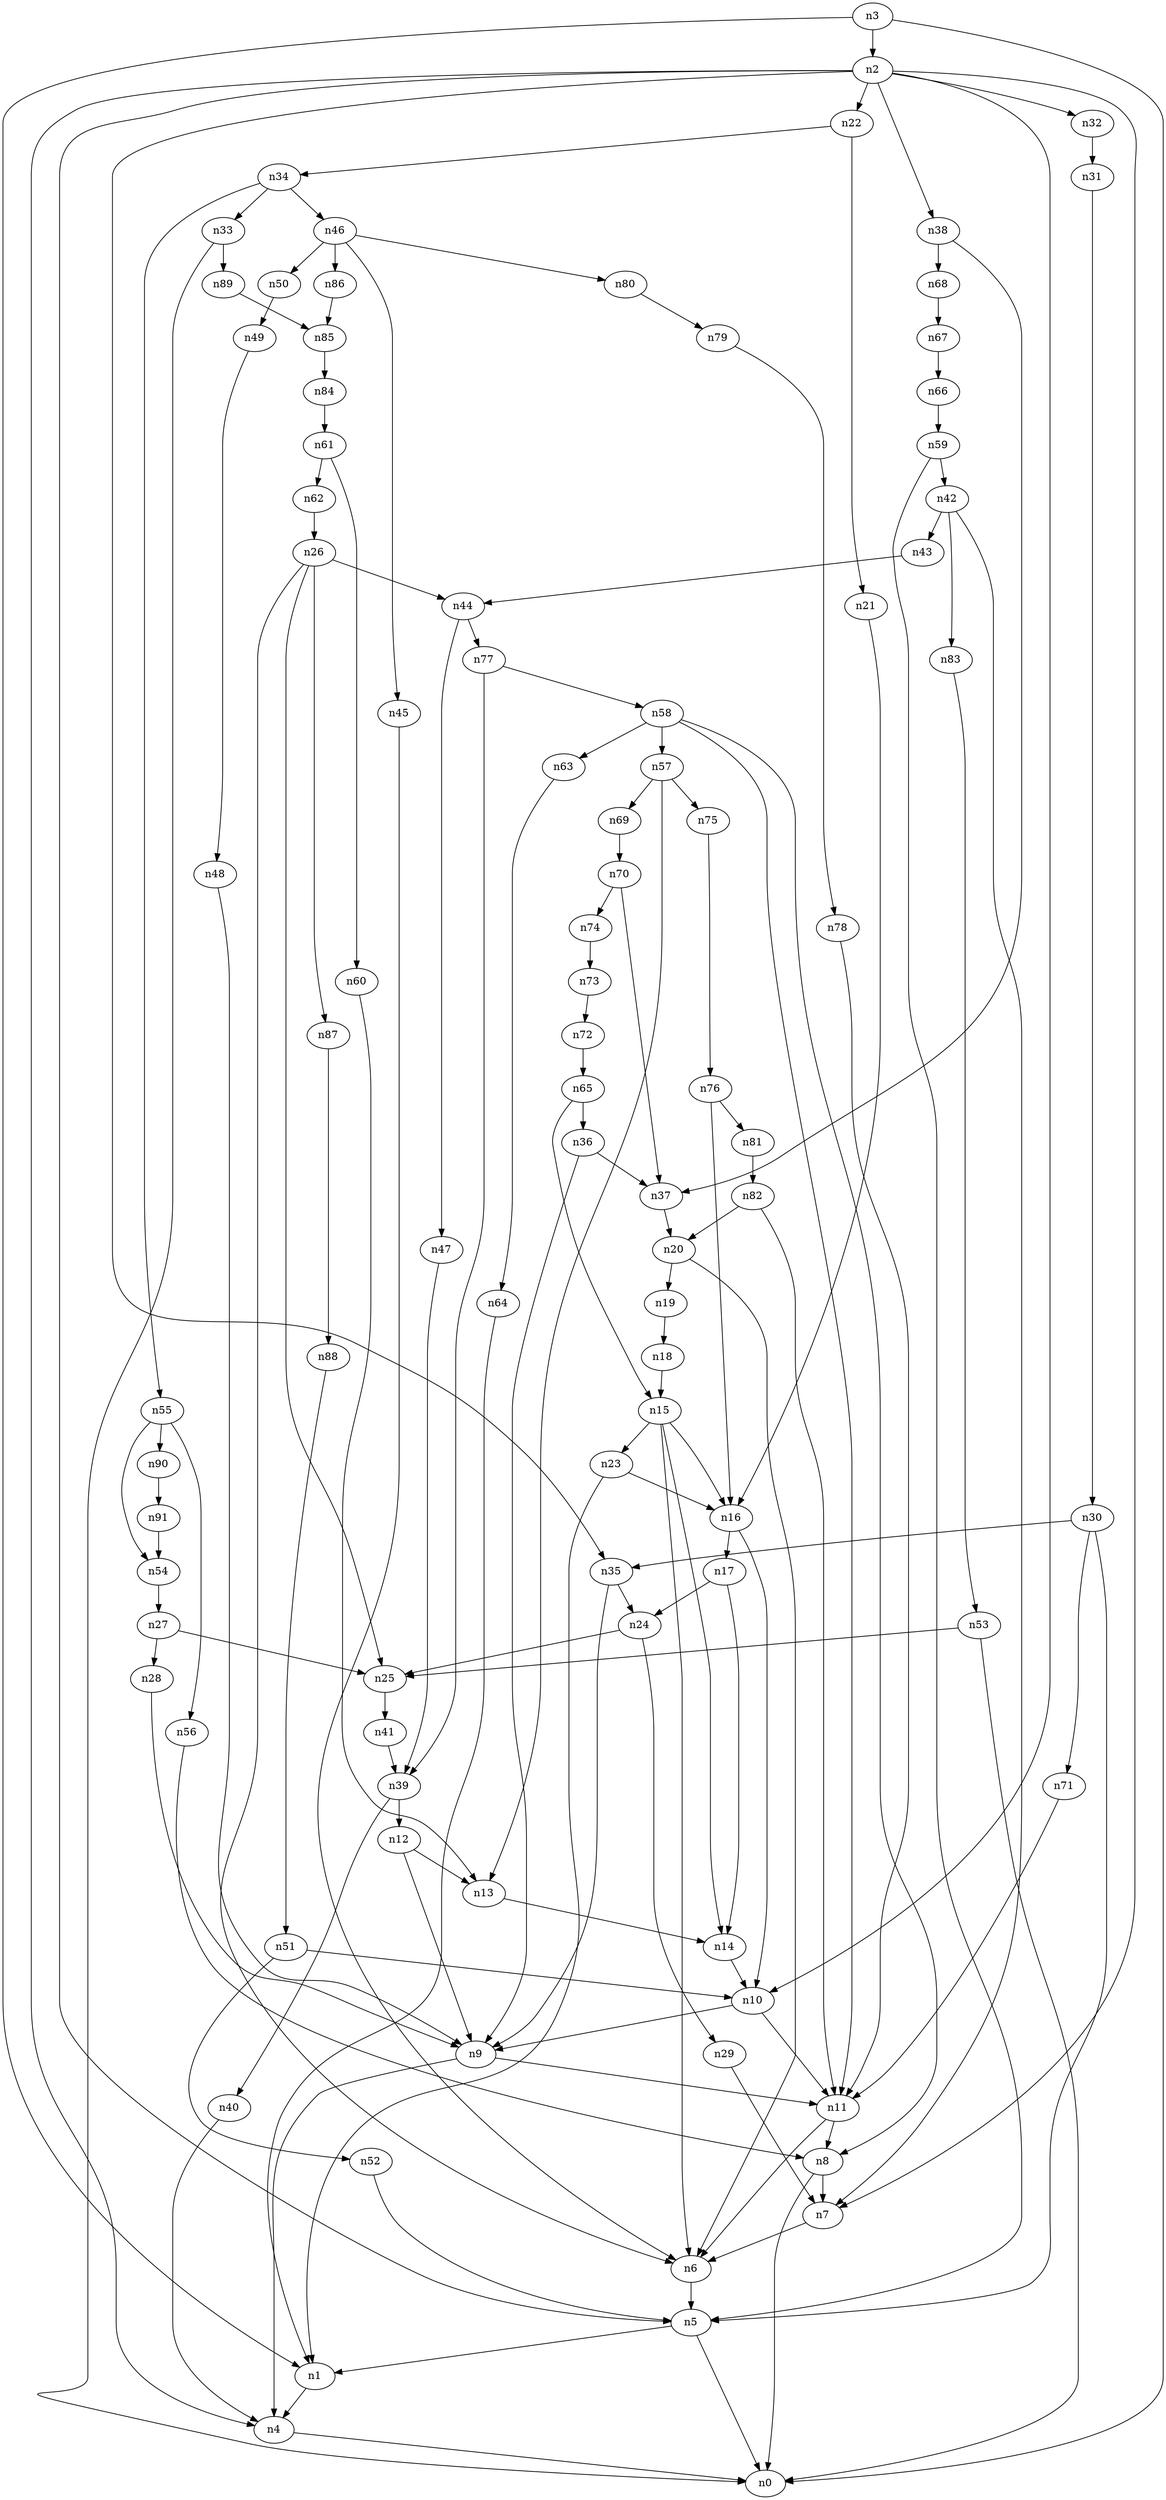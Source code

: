 digraph G {
	n1 -> n4	 [_graphml_id=e4];
	n2 -> n4	 [_graphml_id=e7];
	n2 -> n5	 [_graphml_id=e8];
	n2 -> n7	 [_graphml_id=e57];
	n2 -> n10	 [_graphml_id=e15];
	n2 -> n22	 [_graphml_id=e34];
	n2 -> n32	 [_graphml_id=e51];
	n2 -> n35	 [_graphml_id=e77];
	n2 -> n38	 [_graphml_id=e61];
	n3 -> n0	 [_graphml_id=e0];
	n3 -> n1	 [_graphml_id=e3];
	n3 -> n2	 [_graphml_id=e6];
	n4 -> n0	 [_graphml_id=e1];
	n5 -> n0	 [_graphml_id=e2];
	n5 -> n1	 [_graphml_id=e5];
	n6 -> n5	 [_graphml_id=e9];
	n7 -> n6	 [_graphml_id=e10];
	n8 -> n0	 [_graphml_id=e12];
	n8 -> n7	 [_graphml_id=e11];
	n9 -> n4	 [_graphml_id=e13];
	n9 -> n11	 [_graphml_id=e17];
	n10 -> n9	 [_graphml_id=e14];
	n10 -> n11	 [_graphml_id=e37];
	n11 -> n6	 [_graphml_id=e18];
	n11 -> n8	 [_graphml_id=e16];
	n12 -> n9	 [_graphml_id=e19];
	n12 -> n13	 [_graphml_id=e20];
	n13 -> n14	 [_graphml_id=e21];
	n14 -> n10	 [_graphml_id=e22];
	n15 -> n6	 [_graphml_id=e23];
	n15 -> n14	 [_graphml_id=e47];
	n15 -> n16	 [_graphml_id=e24];
	n15 -> n23	 [_graphml_id=e36];
	n16 -> n10	 [_graphml_id=e25];
	n16 -> n17	 [_graphml_id=e27];
	n17 -> n14	 [_graphml_id=e26];
	n17 -> n24	 [_graphml_id=e38];
	n18 -> n15	 [_graphml_id=e28];
	n19 -> n18	 [_graphml_id=e29];
	n20 -> n6	 [_graphml_id=e31];
	n20 -> n19	 [_graphml_id=e30];
	n21 -> n16	 [_graphml_id=e32];
	n22 -> n21	 [_graphml_id=e33];
	n22 -> n34	 [_graphml_id=e54];
	n23 -> n1	 [_graphml_id=e35];
	n23 -> n16	 [_graphml_id=e126];
	n24 -> n25	 [_graphml_id=e39];
	n24 -> n29	 [_graphml_id=e46];
	n25 -> n41	 [_graphml_id=e65];
	n26 -> n6	 [_graphml_id=e41];
	n26 -> n25	 [_graphml_id=e40];
	n26 -> n44	 [_graphml_id=e71];
	n26 -> n87	 [_graphml_id=e141];
	n27 -> n25	 [_graphml_id=e42];
	n27 -> n28	 [_graphml_id=e43];
	n28 -> n9	 [_graphml_id=e44];
	n29 -> n7	 [_graphml_id=e45];
	n30 -> n5	 [_graphml_id=e48];
	n30 -> n35	 [_graphml_id=e106];
	n30 -> n71	 [_graphml_id=e115];
	n31 -> n30	 [_graphml_id=e49];
	n32 -> n31	 [_graphml_id=e50];
	n33 -> n0	 [_graphml_id=e52];
	n33 -> n89	 [_graphml_id=e144];
	n34 -> n33	 [_graphml_id=e53];
	n34 -> n46	 [_graphml_id=e74];
	n34 -> n55	 [_graphml_id=e96];
	n35 -> n9	 [_graphml_id=e56];
	n35 -> n24	 [_graphml_id=e55];
	n36 -> n9	 [_graphml_id=e58];
	n36 -> n37	 [_graphml_id=e59];
	n37 -> n20	 [_graphml_id=e67];
	n38 -> n37	 [_graphml_id=e60];
	n38 -> n68	 [_graphml_id=e110];
	n39 -> n12	 [_graphml_id=e62];
	n39 -> n40	 [_graphml_id=e63];
	n40 -> n4	 [_graphml_id=e64];
	n41 -> n39	 [_graphml_id=e66];
	n42 -> n7	 [_graphml_id=e68];
	n42 -> n43	 [_graphml_id=e69];
	n42 -> n83	 [_graphml_id=e135];
	n43 -> n44	 [_graphml_id=e70];
	n44 -> n47	 [_graphml_id=e75];
	n44 -> n77	 [_graphml_id=e146];
	n45 -> n6	 [_graphml_id=e72];
	n46 -> n45	 [_graphml_id=e73];
	n46 -> n50	 [_graphml_id=e81];
	n46 -> n80	 [_graphml_id=e130];
	n46 -> n86	 [_graphml_id=e140];
	n47 -> n39	 [_graphml_id=e76];
	n48 -> n9	 [_graphml_id=e78];
	n49 -> n48	 [_graphml_id=e79];
	n50 -> n49	 [_graphml_id=e80];
	n51 -> n10	 [_graphml_id=e82];
	n51 -> n52	 [_graphml_id=e83];
	n52 -> n5	 [_graphml_id=e84];
	n53 -> n0	 [_graphml_id=e86];
	n53 -> n25	 [_graphml_id=e85];
	n54 -> n27	 [_graphml_id=e87];
	n55 -> n54	 [_graphml_id=e88];
	n55 -> n56	 [_graphml_id=e89];
	n55 -> n90	 [_graphml_id=e147];
	n56 -> n8	 [_graphml_id=e90];
	n57 -> n13	 [_graphml_id=e91];
	n57 -> n69	 [_graphml_id=e111];
	n57 -> n75	 [_graphml_id=e121];
	n58 -> n8	 [_graphml_id=e93];
	n58 -> n11	 [_graphml_id=e116];
	n58 -> n57	 [_graphml_id=e92];
	n58 -> n63	 [_graphml_id=e101];
	n59 -> n5	 [_graphml_id=e95];
	n59 -> n42	 [_graphml_id=e94];
	n60 -> n13	 [_graphml_id=e97];
	n61 -> n60	 [_graphml_id=e98];
	n61 -> n62	 [_graphml_id=e99];
	n62 -> n26	 [_graphml_id=e100];
	n63 -> n64	 [_graphml_id=e102];
	n64 -> n1	 [_graphml_id=e103];
	n65 -> n15	 [_graphml_id=e104];
	n65 -> n36	 [_graphml_id=e105];
	n66 -> n59	 [_graphml_id=e107];
	n67 -> n66	 [_graphml_id=e108];
	n68 -> n67	 [_graphml_id=e109];
	n69 -> n70	 [_graphml_id=e112];
	n70 -> n37	 [_graphml_id=e113];
	n70 -> n74	 [_graphml_id=e120];
	n71 -> n11	 [_graphml_id=e114];
	n72 -> n65	 [_graphml_id=e117];
	n73 -> n72	 [_graphml_id=e118];
	n74 -> n73	 [_graphml_id=e119];
	n75 -> n76	 [_graphml_id=e122];
	n76 -> n16	 [_graphml_id=e123];
	n76 -> n81	 [_graphml_id=e131];
	n77 -> n39	 [_graphml_id=e124];
	n77 -> n58	 [_graphml_id=e125];
	n78 -> n11	 [_graphml_id=e127];
	n79 -> n78	 [_graphml_id=e128];
	n80 -> n79	 [_graphml_id=e129];
	n81 -> n82	 [_graphml_id=e132];
	n82 -> n11	 [_graphml_id=e136];
	n82 -> n20	 [_graphml_id=e133];
	n83 -> n53	 [_graphml_id=e134];
	n84 -> n61	 [_graphml_id=e137];
	n85 -> n84	 [_graphml_id=e138];
	n86 -> n85	 [_graphml_id=e139];
	n87 -> n88	 [_graphml_id=e142];
	n88 -> n51	 [_graphml_id=e143];
	n89 -> n85	 [_graphml_id=e145];
	n90 -> n91	 [_graphml_id=e148];
	n91 -> n54	 [_graphml_id=e149];
}
